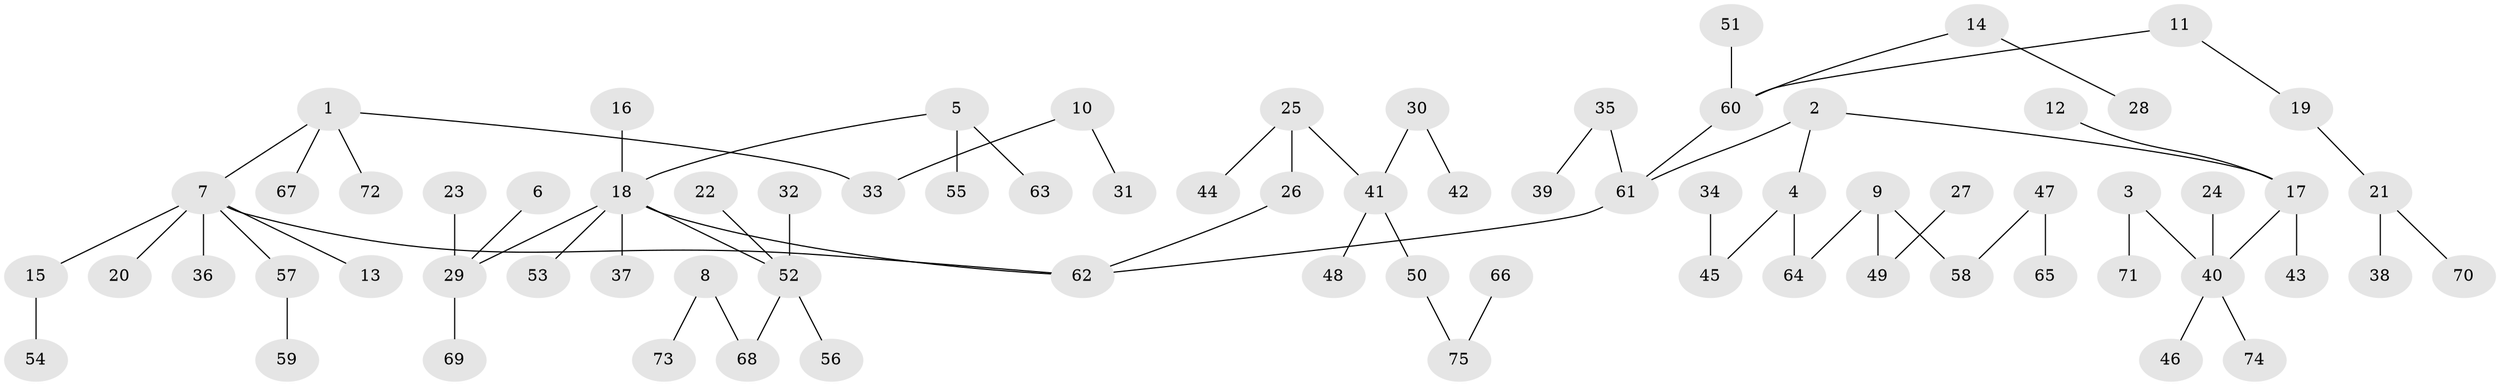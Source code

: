 // original degree distribution, {4: 0.040268456375838924, 8: 0.006711409395973154, 5: 0.026845637583892617, 7: 0.006711409395973154, 6: 0.03355704697986577, 3: 0.12751677852348994, 2: 0.2483221476510067, 1: 0.5100671140939598}
// Generated by graph-tools (version 1.1) at 2025/02/03/09/25 03:02:24]
// undirected, 75 vertices, 74 edges
graph export_dot {
graph [start="1"]
  node [color=gray90,style=filled];
  1;
  2;
  3;
  4;
  5;
  6;
  7;
  8;
  9;
  10;
  11;
  12;
  13;
  14;
  15;
  16;
  17;
  18;
  19;
  20;
  21;
  22;
  23;
  24;
  25;
  26;
  27;
  28;
  29;
  30;
  31;
  32;
  33;
  34;
  35;
  36;
  37;
  38;
  39;
  40;
  41;
  42;
  43;
  44;
  45;
  46;
  47;
  48;
  49;
  50;
  51;
  52;
  53;
  54;
  55;
  56;
  57;
  58;
  59;
  60;
  61;
  62;
  63;
  64;
  65;
  66;
  67;
  68;
  69;
  70;
  71;
  72;
  73;
  74;
  75;
  1 -- 7 [weight=1.0];
  1 -- 33 [weight=1.0];
  1 -- 67 [weight=1.0];
  1 -- 72 [weight=1.0];
  2 -- 4 [weight=1.0];
  2 -- 17 [weight=1.0];
  2 -- 61 [weight=1.0];
  3 -- 40 [weight=1.0];
  3 -- 71 [weight=1.0];
  4 -- 45 [weight=1.0];
  4 -- 64 [weight=1.0];
  5 -- 18 [weight=1.0];
  5 -- 55 [weight=1.0];
  5 -- 63 [weight=1.0];
  6 -- 29 [weight=1.0];
  7 -- 13 [weight=1.0];
  7 -- 15 [weight=1.0];
  7 -- 20 [weight=1.0];
  7 -- 36 [weight=1.0];
  7 -- 57 [weight=1.0];
  7 -- 62 [weight=1.0];
  8 -- 68 [weight=1.0];
  8 -- 73 [weight=1.0];
  9 -- 49 [weight=1.0];
  9 -- 58 [weight=1.0];
  9 -- 64 [weight=1.0];
  10 -- 31 [weight=1.0];
  10 -- 33 [weight=1.0];
  11 -- 19 [weight=1.0];
  11 -- 60 [weight=1.0];
  12 -- 17 [weight=1.0];
  14 -- 28 [weight=1.0];
  14 -- 60 [weight=1.0];
  15 -- 54 [weight=1.0];
  16 -- 18 [weight=1.0];
  17 -- 40 [weight=1.0];
  17 -- 43 [weight=1.0];
  18 -- 29 [weight=1.0];
  18 -- 37 [weight=1.0];
  18 -- 52 [weight=1.0];
  18 -- 53 [weight=1.0];
  18 -- 62 [weight=1.0];
  19 -- 21 [weight=1.0];
  21 -- 38 [weight=1.0];
  21 -- 70 [weight=1.0];
  22 -- 52 [weight=1.0];
  23 -- 29 [weight=1.0];
  24 -- 40 [weight=1.0];
  25 -- 26 [weight=1.0];
  25 -- 41 [weight=1.0];
  25 -- 44 [weight=1.0];
  26 -- 62 [weight=1.0];
  27 -- 49 [weight=1.0];
  29 -- 69 [weight=1.0];
  30 -- 41 [weight=1.0];
  30 -- 42 [weight=1.0];
  32 -- 52 [weight=1.0];
  34 -- 45 [weight=1.0];
  35 -- 39 [weight=1.0];
  35 -- 61 [weight=1.0];
  40 -- 46 [weight=1.0];
  40 -- 74 [weight=1.0];
  41 -- 48 [weight=1.0];
  41 -- 50 [weight=1.0];
  47 -- 58 [weight=1.0];
  47 -- 65 [weight=1.0];
  50 -- 75 [weight=1.0];
  51 -- 60 [weight=1.0];
  52 -- 56 [weight=1.0];
  52 -- 68 [weight=1.0];
  57 -- 59 [weight=1.0];
  60 -- 61 [weight=1.0];
  61 -- 62 [weight=1.0];
  66 -- 75 [weight=1.0];
}
